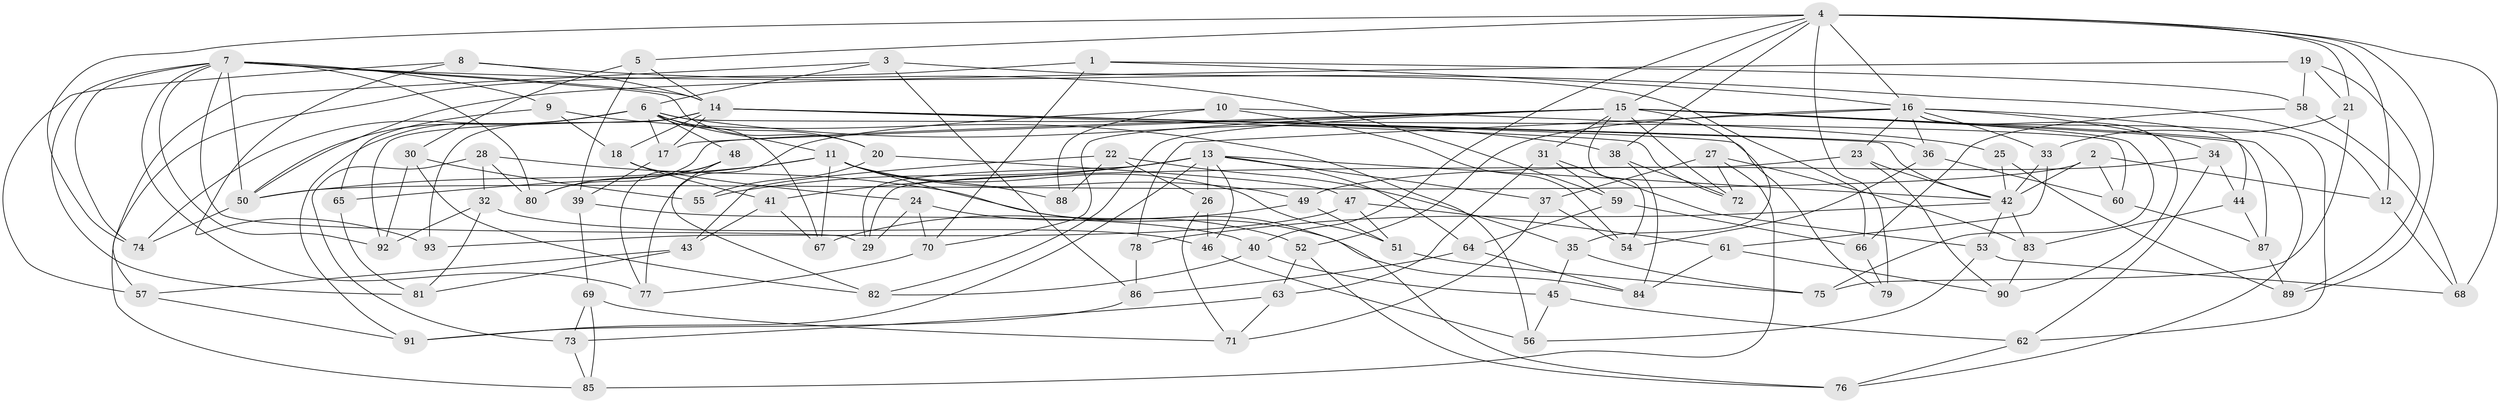 // original degree distribution, {4: 1.0}
// Generated by graph-tools (version 1.1) at 2025/54/03/04/25 22:54:04]
// undirected, 93 vertices, 212 edges
graph export_dot {
  node [color=gray90,style=filled];
  1;
  2;
  3;
  4;
  5;
  6;
  7;
  8;
  9;
  10;
  11;
  12;
  13;
  14;
  15;
  16;
  17;
  18;
  19;
  20;
  21;
  22;
  23;
  24;
  25;
  26;
  27;
  28;
  29;
  30;
  31;
  32;
  33;
  34;
  35;
  36;
  37;
  38;
  39;
  40;
  41;
  42;
  43;
  44;
  45;
  46;
  47;
  48;
  49;
  50;
  51;
  52;
  53;
  54;
  55;
  56;
  57;
  58;
  59;
  60;
  61;
  62;
  63;
  64;
  65;
  66;
  67;
  68;
  69;
  70;
  71;
  72;
  73;
  74;
  75;
  76;
  77;
  78;
  79;
  80;
  81;
  82;
  83;
  84;
  85;
  86;
  87;
  88;
  89;
  90;
  91;
  92;
  93;
  1 -- 16 [weight=1.0];
  1 -- 58 [weight=1.0];
  1 -- 70 [weight=1.0];
  1 -- 85 [weight=1.0];
  2 -- 12 [weight=1.0];
  2 -- 42 [weight=1.0];
  2 -- 50 [weight=1.0];
  2 -- 60 [weight=1.0];
  3 -- 6 [weight=1.0];
  3 -- 57 [weight=1.0];
  3 -- 66 [weight=1.0];
  3 -- 86 [weight=1.0];
  4 -- 5 [weight=1.0];
  4 -- 12 [weight=1.0];
  4 -- 15 [weight=1.0];
  4 -- 16 [weight=1.0];
  4 -- 21 [weight=1.0];
  4 -- 38 [weight=1.0];
  4 -- 40 [weight=1.0];
  4 -- 68 [weight=1.0];
  4 -- 74 [weight=1.0];
  4 -- 79 [weight=2.0];
  4 -- 89 [weight=1.0];
  5 -- 14 [weight=1.0];
  5 -- 30 [weight=1.0];
  5 -- 39 [weight=1.0];
  6 -- 11 [weight=1.0];
  6 -- 17 [weight=1.0];
  6 -- 20 [weight=1.0];
  6 -- 38 [weight=1.0];
  6 -- 48 [weight=1.0];
  6 -- 50 [weight=2.0];
  6 -- 60 [weight=1.0];
  6 -- 67 [weight=1.0];
  6 -- 74 [weight=1.0];
  6 -- 91 [weight=1.0];
  7 -- 9 [weight=1.0];
  7 -- 12 [weight=1.0];
  7 -- 14 [weight=1.0];
  7 -- 20 [weight=1.0];
  7 -- 29 [weight=1.0];
  7 -- 50 [weight=2.0];
  7 -- 74 [weight=1.0];
  7 -- 77 [weight=1.0];
  7 -- 80 [weight=1.0];
  7 -- 81 [weight=1.0];
  7 -- 92 [weight=1.0];
  8 -- 14 [weight=1.0];
  8 -- 57 [weight=1.0];
  8 -- 59 [weight=1.0];
  8 -- 93 [weight=1.0];
  9 -- 18 [weight=1.0];
  9 -- 56 [weight=1.0];
  9 -- 65 [weight=1.0];
  10 -- 25 [weight=1.0];
  10 -- 54 [weight=1.0];
  10 -- 77 [weight=1.0];
  10 -- 88 [weight=1.0];
  11 -- 49 [weight=1.0];
  11 -- 50 [weight=1.0];
  11 -- 51 [weight=1.0];
  11 -- 65 [weight=2.0];
  11 -- 67 [weight=1.0];
  11 -- 84 [weight=1.0];
  11 -- 88 [weight=2.0];
  12 -- 68 [weight=1.0];
  13 -- 26 [weight=1.0];
  13 -- 29 [weight=1.0];
  13 -- 37 [weight=1.0];
  13 -- 41 [weight=1.0];
  13 -- 42 [weight=1.0];
  13 -- 46 [weight=1.0];
  13 -- 55 [weight=2.0];
  13 -- 64 [weight=1.0];
  13 -- 91 [weight=1.0];
  14 -- 17 [weight=1.0];
  14 -- 18 [weight=1.0];
  14 -- 36 [weight=1.0];
  14 -- 42 [weight=1.0];
  14 -- 72 [weight=1.0];
  14 -- 79 [weight=1.0];
  14 -- 92 [weight=1.0];
  14 -- 93 [weight=2.0];
  15 -- 17 [weight=1.0];
  15 -- 31 [weight=1.0];
  15 -- 35 [weight=1.0];
  15 -- 54 [weight=1.0];
  15 -- 70 [weight=1.0];
  15 -- 72 [weight=1.0];
  15 -- 75 [weight=1.0];
  15 -- 76 [weight=1.0];
  15 -- 80 [weight=1.0];
  15 -- 82 [weight=1.0];
  15 -- 87 [weight=1.0];
  16 -- 23 [weight=1.0];
  16 -- 33 [weight=1.0];
  16 -- 34 [weight=1.0];
  16 -- 36 [weight=1.0];
  16 -- 44 [weight=1.0];
  16 -- 52 [weight=1.0];
  16 -- 62 [weight=1.0];
  16 -- 78 [weight=2.0];
  16 -- 90 [weight=1.0];
  17 -- 39 [weight=1.0];
  18 -- 24 [weight=1.0];
  18 -- 41 [weight=1.0];
  19 -- 21 [weight=1.0];
  19 -- 50 [weight=1.0];
  19 -- 58 [weight=1.0];
  19 -- 89 [weight=1.0];
  20 -- 47 [weight=1.0];
  20 -- 55 [weight=1.0];
  21 -- 33 [weight=1.0];
  21 -- 75 [weight=1.0];
  22 -- 26 [weight=1.0];
  22 -- 35 [weight=1.0];
  22 -- 43 [weight=1.0];
  22 -- 88 [weight=1.0];
  23 -- 29 [weight=1.0];
  23 -- 42 [weight=1.0];
  23 -- 90 [weight=1.0];
  24 -- 29 [weight=1.0];
  24 -- 52 [weight=1.0];
  24 -- 70 [weight=1.0];
  25 -- 42 [weight=2.0];
  25 -- 89 [weight=1.0];
  26 -- 46 [weight=1.0];
  26 -- 71 [weight=1.0];
  27 -- 37 [weight=1.0];
  27 -- 72 [weight=1.0];
  27 -- 83 [weight=1.0];
  27 -- 85 [weight=1.0];
  28 -- 32 [weight=1.0];
  28 -- 73 [weight=1.0];
  28 -- 76 [weight=1.0];
  28 -- 80 [weight=1.0];
  30 -- 55 [weight=1.0];
  30 -- 82 [weight=1.0];
  30 -- 92 [weight=1.0];
  31 -- 53 [weight=1.0];
  31 -- 59 [weight=1.0];
  31 -- 63 [weight=1.0];
  32 -- 46 [weight=1.0];
  32 -- 81 [weight=1.0];
  32 -- 92 [weight=1.0];
  33 -- 42 [weight=1.0];
  33 -- 61 [weight=1.0];
  34 -- 44 [weight=1.0];
  34 -- 49 [weight=1.0];
  34 -- 62 [weight=1.0];
  35 -- 45 [weight=1.0];
  35 -- 75 [weight=1.0];
  36 -- 54 [weight=1.0];
  36 -- 60 [weight=1.0];
  37 -- 54 [weight=1.0];
  37 -- 71 [weight=1.0];
  38 -- 72 [weight=1.0];
  38 -- 84 [weight=1.0];
  39 -- 40 [weight=1.0];
  39 -- 69 [weight=1.0];
  40 -- 45 [weight=1.0];
  40 -- 82 [weight=1.0];
  41 -- 43 [weight=1.0];
  41 -- 67 [weight=1.0];
  42 -- 53 [weight=1.0];
  42 -- 78 [weight=1.0];
  42 -- 83 [weight=1.0];
  43 -- 57 [weight=1.0];
  43 -- 81 [weight=1.0];
  44 -- 83 [weight=1.0];
  44 -- 87 [weight=1.0];
  45 -- 56 [weight=1.0];
  45 -- 62 [weight=1.0];
  46 -- 56 [weight=1.0];
  47 -- 51 [weight=1.0];
  47 -- 61 [weight=1.0];
  47 -- 93 [weight=1.0];
  48 -- 77 [weight=1.0];
  48 -- 80 [weight=1.0];
  48 -- 82 [weight=1.0];
  49 -- 51 [weight=1.0];
  49 -- 67 [weight=1.0];
  50 -- 74 [weight=1.0];
  51 -- 75 [weight=1.0];
  52 -- 63 [weight=1.0];
  52 -- 76 [weight=1.0];
  53 -- 56 [weight=1.0];
  53 -- 68 [weight=1.0];
  57 -- 91 [weight=1.0];
  58 -- 66 [weight=1.0];
  58 -- 68 [weight=1.0];
  59 -- 64 [weight=1.0];
  59 -- 66 [weight=1.0];
  60 -- 87 [weight=1.0];
  61 -- 84 [weight=1.0];
  61 -- 90 [weight=1.0];
  62 -- 76 [weight=1.0];
  63 -- 71 [weight=1.0];
  63 -- 73 [weight=1.0];
  64 -- 84 [weight=1.0];
  64 -- 86 [weight=1.0];
  65 -- 81 [weight=1.0];
  66 -- 79 [weight=1.0];
  69 -- 71 [weight=1.0];
  69 -- 73 [weight=1.0];
  69 -- 85 [weight=1.0];
  70 -- 77 [weight=1.0];
  73 -- 85 [weight=1.0];
  78 -- 86 [weight=1.0];
  83 -- 90 [weight=1.0];
  86 -- 91 [weight=1.0];
  87 -- 89 [weight=1.0];
}

